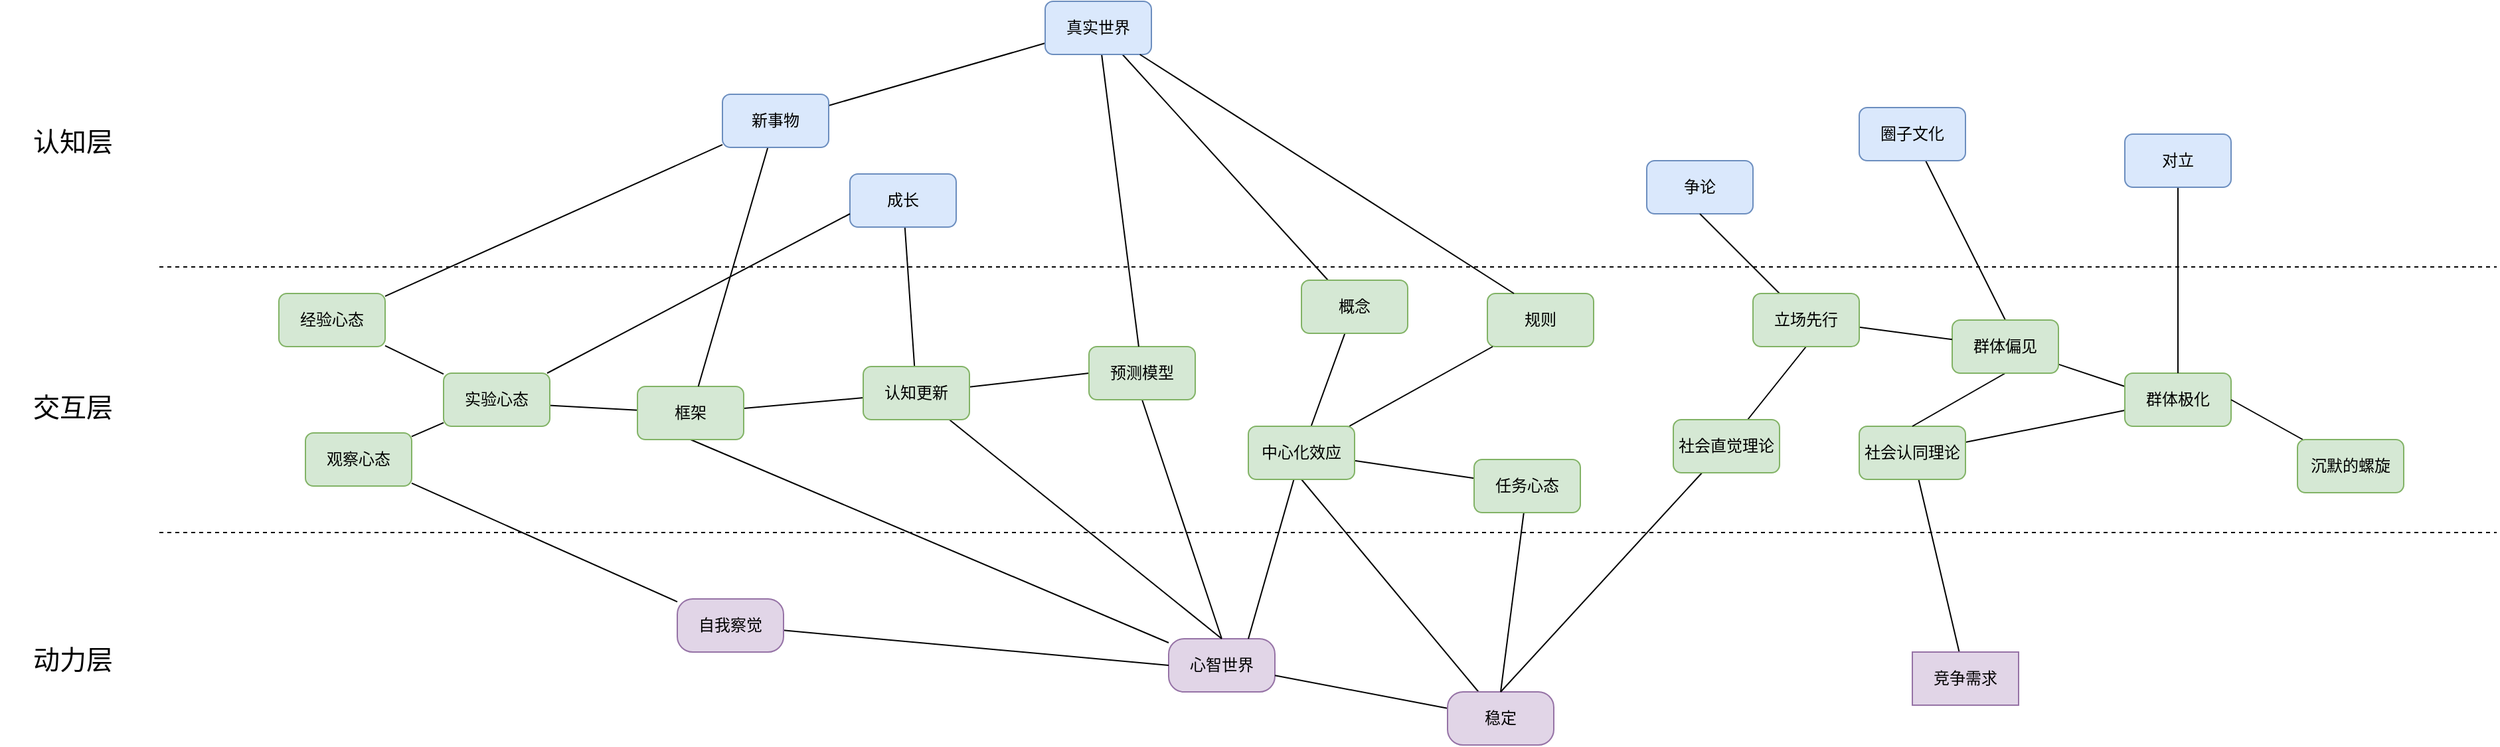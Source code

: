 <mxfile version="24.5.3" type="github">
  <diagram name="第 1 页" id="mk2vvSWg7PKWHR4TqIGU">
    <mxGraphModel dx="1323" dy="692" grid="1" gridSize="10" guides="1" tooltips="1" connect="1" arrows="1" fold="1" page="1" pageScale="1" pageWidth="827" pageHeight="1169" math="0" shadow="0">
      <root>
        <mxCell id="0" />
        <mxCell id="1" parent="0" />
        <mxCell id="l2Wfg2gdX9lSR1tj45w3-1" value="" style="endArrow=none;dashed=1;html=1;rounded=0;" edge="1" parent="1">
          <mxGeometry width="50" height="50" relative="1" as="geometry">
            <mxPoint x="160" y="440" as="sourcePoint" />
            <mxPoint x="1920" y="440" as="targetPoint" />
          </mxGeometry>
        </mxCell>
        <mxCell id="l2Wfg2gdX9lSR1tj45w3-2" value="" style="endArrow=none;dashed=1;html=1;rounded=0;" edge="1" parent="1">
          <mxGeometry width="50" height="50" relative="1" as="geometry">
            <mxPoint x="160" y="640" as="sourcePoint" />
            <mxPoint x="1920" y="640" as="targetPoint" />
          </mxGeometry>
        </mxCell>
        <mxCell id="l2Wfg2gdX9lSR1tj45w3-3" value="认知层" style="text;html=1;strokeColor=none;fillColor=none;align=center;verticalAlign=middle;whiteSpace=wrap;rounded=0;fontSize=20;" vertex="1" parent="1">
          <mxGeometry x="40" y="330" width="110" height="30" as="geometry" />
        </mxCell>
        <mxCell id="l2Wfg2gdX9lSR1tj45w3-4" value="交互层" style="text;html=1;strokeColor=none;fillColor=none;align=center;verticalAlign=middle;whiteSpace=wrap;rounded=0;fontSize=20;" vertex="1" parent="1">
          <mxGeometry x="40" y="530" width="110" height="30" as="geometry" />
        </mxCell>
        <mxCell id="l2Wfg2gdX9lSR1tj45w3-5" value="动力层" style="text;html=1;strokeColor=none;fillColor=none;align=center;verticalAlign=middle;whiteSpace=wrap;rounded=0;fontSize=20;" vertex="1" parent="1">
          <mxGeometry x="40" y="720" width="110" height="30" as="geometry" />
        </mxCell>
        <mxCell id="l2Wfg2gdX9lSR1tj45w3-60" style="rounded=0;orthogonalLoop=1;jettySize=auto;html=1;endArrow=none;endFill=0;" edge="1" parent="1" source="l2Wfg2gdX9lSR1tj45w3-41" target="l2Wfg2gdX9lSR1tj45w3-48">
          <mxGeometry relative="1" as="geometry" />
        </mxCell>
        <mxCell id="l2Wfg2gdX9lSR1tj45w3-41" value="成长" style="rounded=1;whiteSpace=wrap;html=1;fillColor=#dae8fc;strokeColor=#6c8ebf;" vertex="1" parent="1">
          <mxGeometry x="680" y="370" width="80" height="40" as="geometry" />
        </mxCell>
        <mxCell id="l2Wfg2gdX9lSR1tj45w3-65" style="edgeStyle=none;rounded=0;orthogonalLoop=1;jettySize=auto;html=1;entryX=0.5;entryY=1;entryDx=0;entryDy=0;strokeColor=default;align=center;verticalAlign=middle;fontFamily=Helvetica;fontSize=11;fontColor=default;labelBackgroundColor=default;endArrow=none;endFill=0;" edge="1" parent="1" target="l2Wfg2gdX9lSR1tj45w3-64">
          <mxGeometry relative="1" as="geometry">
            <mxPoint x="960" y="720" as="sourcePoint" />
          </mxGeometry>
        </mxCell>
        <mxCell id="l2Wfg2gdX9lSR1tj45w3-82" style="edgeStyle=none;rounded=0;orthogonalLoop=1;jettySize=auto;html=1;entryX=0.5;entryY=1;entryDx=0;entryDy=0;strokeColor=default;align=center;verticalAlign=middle;fontFamily=Helvetica;fontSize=11;fontColor=default;labelBackgroundColor=default;endArrow=none;endFill=0;" edge="1" parent="1" source="l2Wfg2gdX9lSR1tj45w3-46" target="l2Wfg2gdX9lSR1tj45w3-71">
          <mxGeometry relative="1" as="geometry" />
        </mxCell>
        <mxCell id="l2Wfg2gdX9lSR1tj45w3-46" value="心智世界" style="rounded=1;whiteSpace=wrap;html=1;fillColor=#e1d5e7;strokeColor=#9673a6;arcSize=29;" vertex="1" parent="1">
          <mxGeometry x="920" y="720" width="80" height="40" as="geometry" />
        </mxCell>
        <mxCell id="l2Wfg2gdX9lSR1tj45w3-61" style="edgeStyle=none;rounded=0;orthogonalLoop=1;jettySize=auto;html=1;entryX=0.5;entryY=0;entryDx=0;entryDy=0;strokeColor=default;align=center;verticalAlign=middle;fontFamily=Helvetica;fontSize=11;fontColor=default;labelBackgroundColor=default;endArrow=none;endFill=0;" edge="1" parent="1" source="l2Wfg2gdX9lSR1tj45w3-48" target="l2Wfg2gdX9lSR1tj45w3-46">
          <mxGeometry relative="1" as="geometry" />
        </mxCell>
        <mxCell id="l2Wfg2gdX9lSR1tj45w3-95" style="edgeStyle=none;rounded=0;orthogonalLoop=1;jettySize=auto;html=1;entryX=0;entryY=0.5;entryDx=0;entryDy=0;strokeColor=default;align=center;verticalAlign=middle;fontFamily=Helvetica;fontSize=11;fontColor=default;labelBackgroundColor=default;endArrow=none;endFill=0;" edge="1" parent="1" source="l2Wfg2gdX9lSR1tj45w3-48" target="l2Wfg2gdX9lSR1tj45w3-64">
          <mxGeometry relative="1" as="geometry" />
        </mxCell>
        <mxCell id="l2Wfg2gdX9lSR1tj45w3-97" style="edgeStyle=none;rounded=0;orthogonalLoop=1;jettySize=auto;html=1;strokeColor=default;align=center;verticalAlign=middle;fontFamily=Helvetica;fontSize=11;fontColor=default;labelBackgroundColor=default;endArrow=none;endFill=0;" edge="1" parent="1" source="l2Wfg2gdX9lSR1tj45w3-48" target="l2Wfg2gdX9lSR1tj45w3-71">
          <mxGeometry relative="1" as="geometry" />
        </mxCell>
        <mxCell id="l2Wfg2gdX9lSR1tj45w3-48" value="认知更新" style="rounded=1;whiteSpace=wrap;html=1;fillColor=#d5e8d4;strokeColor=#82b366;" vertex="1" parent="1">
          <mxGeometry x="690" y="515" width="80" height="40" as="geometry" />
        </mxCell>
        <mxCell id="l2Wfg2gdX9lSR1tj45w3-63" style="edgeStyle=none;rounded=0;orthogonalLoop=1;jettySize=auto;html=1;strokeColor=default;align=center;verticalAlign=middle;fontFamily=Helvetica;fontSize=11;fontColor=default;labelBackgroundColor=default;endArrow=none;endFill=0;" edge="1" parent="1" source="l2Wfg2gdX9lSR1tj45w3-62" target="l2Wfg2gdX9lSR1tj45w3-46">
          <mxGeometry relative="1" as="geometry" />
        </mxCell>
        <mxCell id="l2Wfg2gdX9lSR1tj45w3-81" style="edgeStyle=none;rounded=0;orthogonalLoop=1;jettySize=auto;html=1;entryX=0.5;entryY=1;entryDx=0;entryDy=0;strokeColor=default;align=center;verticalAlign=middle;fontFamily=Helvetica;fontSize=11;fontColor=default;labelBackgroundColor=default;endArrow=none;endFill=0;" edge="1" parent="1" source="l2Wfg2gdX9lSR1tj45w3-62" target="l2Wfg2gdX9lSR1tj45w3-77">
          <mxGeometry relative="1" as="geometry" />
        </mxCell>
        <mxCell id="l2Wfg2gdX9lSR1tj45w3-62" value="稳定" style="rounded=1;whiteSpace=wrap;html=1;fillColor=#e1d5e7;strokeColor=#9673a6;arcSize=29;" vertex="1" parent="1">
          <mxGeometry x="1130" y="760" width="80" height="40" as="geometry" />
        </mxCell>
        <mxCell id="l2Wfg2gdX9lSR1tj45w3-64" value="预测模型" style="rounded=1;whiteSpace=wrap;html=1;fillColor=#d5e8d4;strokeColor=#82b366;" vertex="1" parent="1">
          <mxGeometry x="860" y="500" width="80" height="40" as="geometry" />
        </mxCell>
        <mxCell id="l2Wfg2gdX9lSR1tj45w3-68" style="edgeStyle=none;rounded=0;orthogonalLoop=1;jettySize=auto;html=1;strokeColor=default;align=center;verticalAlign=middle;fontFamily=Helvetica;fontSize=11;fontColor=default;labelBackgroundColor=default;endArrow=none;endFill=0;" edge="1" parent="1" source="l2Wfg2gdX9lSR1tj45w3-67" target="l2Wfg2gdX9lSR1tj45w3-64">
          <mxGeometry relative="1" as="geometry" />
        </mxCell>
        <mxCell id="l2Wfg2gdX9lSR1tj45w3-75" style="edgeStyle=none;rounded=0;orthogonalLoop=1;jettySize=auto;html=1;entryX=0.25;entryY=0;entryDx=0;entryDy=0;strokeColor=default;align=center;verticalAlign=middle;fontFamily=Helvetica;fontSize=11;fontColor=default;labelBackgroundColor=default;endArrow=none;endFill=0;" edge="1" parent="1" source="l2Wfg2gdX9lSR1tj45w3-67" target="l2Wfg2gdX9lSR1tj45w3-70">
          <mxGeometry relative="1" as="geometry" />
        </mxCell>
        <mxCell id="l2Wfg2gdX9lSR1tj45w3-85" style="edgeStyle=none;rounded=0;orthogonalLoop=1;jettySize=auto;html=1;strokeColor=default;align=center;verticalAlign=middle;fontFamily=Helvetica;fontSize=11;fontColor=default;labelBackgroundColor=default;endArrow=none;endFill=0;" edge="1" parent="1" source="l2Wfg2gdX9lSR1tj45w3-67" target="l2Wfg2gdX9lSR1tj45w3-84">
          <mxGeometry relative="1" as="geometry" />
        </mxCell>
        <mxCell id="l2Wfg2gdX9lSR1tj45w3-67" value="真实世界" style="rounded=1;whiteSpace=wrap;html=1;fillColor=#dae8fc;strokeColor=#6c8ebf;" vertex="1" parent="1">
          <mxGeometry x="827" y="240" width="80" height="40" as="geometry" />
        </mxCell>
        <mxCell id="l2Wfg2gdX9lSR1tj45w3-78" style="edgeStyle=none;rounded=0;orthogonalLoop=1;jettySize=auto;html=1;strokeColor=default;align=center;verticalAlign=middle;fontFamily=Helvetica;fontSize=11;fontColor=default;labelBackgroundColor=default;endArrow=none;endFill=0;" edge="1" parent="1" source="l2Wfg2gdX9lSR1tj45w3-70" target="l2Wfg2gdX9lSR1tj45w3-77">
          <mxGeometry relative="1" as="geometry" />
        </mxCell>
        <mxCell id="l2Wfg2gdX9lSR1tj45w3-70" value="概念" style="rounded=1;whiteSpace=wrap;html=1;fillColor=#d5e8d4;strokeColor=#82b366;" vertex="1" parent="1">
          <mxGeometry x="1020" y="450" width="80" height="40" as="geometry" />
        </mxCell>
        <mxCell id="l2Wfg2gdX9lSR1tj45w3-89" style="edgeStyle=none;rounded=0;orthogonalLoop=1;jettySize=auto;html=1;entryX=0;entryY=0.5;entryDx=0;entryDy=0;strokeColor=default;align=center;verticalAlign=middle;fontFamily=Helvetica;fontSize=11;fontColor=default;labelBackgroundColor=default;endArrow=none;endFill=0;" edge="1" parent="1" source="l2Wfg2gdX9lSR1tj45w3-71" target="l2Wfg2gdX9lSR1tj45w3-88">
          <mxGeometry relative="1" as="geometry" />
        </mxCell>
        <mxCell id="l2Wfg2gdX9lSR1tj45w3-71" value="框架" style="rounded=1;whiteSpace=wrap;html=1;fillColor=#d5e8d4;strokeColor=#82b366;" vertex="1" parent="1">
          <mxGeometry x="520" y="530" width="80" height="40" as="geometry" />
        </mxCell>
        <mxCell id="l2Wfg2gdX9lSR1tj45w3-72" value="规则" style="rounded=1;whiteSpace=wrap;html=1;fillColor=#d5e8d4;strokeColor=#82b366;" vertex="1" parent="1">
          <mxGeometry x="1160" y="460" width="80" height="40" as="geometry" />
        </mxCell>
        <mxCell id="l2Wfg2gdX9lSR1tj45w3-76" style="edgeStyle=none;rounded=0;orthogonalLoop=1;jettySize=auto;html=1;entryX=0.25;entryY=0;entryDx=0;entryDy=0;strokeColor=default;align=center;verticalAlign=middle;fontFamily=Helvetica;fontSize=11;fontColor=default;labelBackgroundColor=default;endArrow=none;endFill=0;" edge="1" parent="1" source="l2Wfg2gdX9lSR1tj45w3-67" target="l2Wfg2gdX9lSR1tj45w3-72">
          <mxGeometry relative="1" as="geometry" />
        </mxCell>
        <mxCell id="l2Wfg2gdX9lSR1tj45w3-79" style="edgeStyle=none;rounded=0;orthogonalLoop=1;jettySize=auto;html=1;strokeColor=default;align=center;verticalAlign=middle;fontFamily=Helvetica;fontSize=11;fontColor=default;labelBackgroundColor=default;endArrow=none;endFill=0;" edge="1" parent="1" source="l2Wfg2gdX9lSR1tj45w3-77" target="l2Wfg2gdX9lSR1tj45w3-72">
          <mxGeometry relative="1" as="geometry" />
        </mxCell>
        <mxCell id="l2Wfg2gdX9lSR1tj45w3-80" style="edgeStyle=none;rounded=0;orthogonalLoop=1;jettySize=auto;html=1;entryX=0.75;entryY=0;entryDx=0;entryDy=0;strokeColor=default;align=center;verticalAlign=middle;fontFamily=Helvetica;fontSize=11;fontColor=default;labelBackgroundColor=default;endArrow=none;endFill=0;" edge="1" parent="1" source="l2Wfg2gdX9lSR1tj45w3-77" target="l2Wfg2gdX9lSR1tj45w3-46">
          <mxGeometry relative="1" as="geometry" />
        </mxCell>
        <mxCell id="l2Wfg2gdX9lSR1tj45w3-92" style="edgeStyle=none;rounded=0;orthogonalLoop=1;jettySize=auto;html=1;strokeColor=default;align=center;verticalAlign=middle;fontFamily=Helvetica;fontSize=11;fontColor=default;labelBackgroundColor=default;endArrow=none;endFill=0;" edge="1" parent="1" source="l2Wfg2gdX9lSR1tj45w3-77" target="l2Wfg2gdX9lSR1tj45w3-90">
          <mxGeometry relative="1" as="geometry" />
        </mxCell>
        <mxCell id="l2Wfg2gdX9lSR1tj45w3-77" value="中心化效应" style="rounded=1;whiteSpace=wrap;html=1;fillColor=#d5e8d4;strokeColor=#82b366;" vertex="1" parent="1">
          <mxGeometry x="980" y="560" width="80" height="40" as="geometry" />
        </mxCell>
        <mxCell id="l2Wfg2gdX9lSR1tj45w3-86" style="edgeStyle=none;rounded=0;orthogonalLoop=1;jettySize=auto;html=1;strokeColor=default;align=center;verticalAlign=middle;fontFamily=Helvetica;fontSize=11;fontColor=default;labelBackgroundColor=default;endArrow=none;endFill=0;" edge="1" parent="1" source="l2Wfg2gdX9lSR1tj45w3-84" target="l2Wfg2gdX9lSR1tj45w3-71">
          <mxGeometry relative="1" as="geometry" />
        </mxCell>
        <mxCell id="l2Wfg2gdX9lSR1tj45w3-84" value="新事物" style="rounded=1;whiteSpace=wrap;html=1;fillColor=#dae8fc;strokeColor=#6c8ebf;" vertex="1" parent="1">
          <mxGeometry x="584" y="310" width="80" height="40" as="geometry" />
        </mxCell>
        <mxCell id="l2Wfg2gdX9lSR1tj45w3-98" style="edgeStyle=none;rounded=0;orthogonalLoop=1;jettySize=auto;html=1;entryX=0;entryY=0.75;entryDx=0;entryDy=0;strokeColor=default;align=center;verticalAlign=middle;fontFamily=Helvetica;fontSize=11;fontColor=default;labelBackgroundColor=default;endArrow=none;endFill=0;" edge="1" parent="1" source="l2Wfg2gdX9lSR1tj45w3-88" target="l2Wfg2gdX9lSR1tj45w3-41">
          <mxGeometry relative="1" as="geometry" />
        </mxCell>
        <mxCell id="l2Wfg2gdX9lSR1tj45w3-88" value="实验心态" style="rounded=1;whiteSpace=wrap;html=1;fillColor=#d5e8d4;strokeColor=#82b366;" vertex="1" parent="1">
          <mxGeometry x="374" y="520" width="80" height="40" as="geometry" />
        </mxCell>
        <mxCell id="l2Wfg2gdX9lSR1tj45w3-91" style="edgeStyle=none;rounded=0;orthogonalLoop=1;jettySize=auto;html=1;entryX=0.5;entryY=0;entryDx=0;entryDy=0;strokeColor=default;align=center;verticalAlign=middle;fontFamily=Helvetica;fontSize=11;fontColor=default;labelBackgroundColor=default;endArrow=none;endFill=0;" edge="1" parent="1" source="l2Wfg2gdX9lSR1tj45w3-90" target="l2Wfg2gdX9lSR1tj45w3-62">
          <mxGeometry relative="1" as="geometry" />
        </mxCell>
        <mxCell id="l2Wfg2gdX9lSR1tj45w3-90" value="任务心态" style="rounded=1;whiteSpace=wrap;html=1;fillColor=#d5e8d4;strokeColor=#82b366;" vertex="1" parent="1">
          <mxGeometry x="1150" y="585" width="80" height="40" as="geometry" />
        </mxCell>
        <mxCell id="l2Wfg2gdX9lSR1tj45w3-100" style="edgeStyle=none;rounded=0;orthogonalLoop=1;jettySize=auto;html=1;entryX=0;entryY=0.5;entryDx=0;entryDy=0;strokeColor=default;align=center;verticalAlign=middle;fontFamily=Helvetica;fontSize=11;fontColor=default;labelBackgroundColor=default;endArrow=none;endFill=0;" edge="1" parent="1" source="l2Wfg2gdX9lSR1tj45w3-99" target="l2Wfg2gdX9lSR1tj45w3-46">
          <mxGeometry relative="1" as="geometry" />
        </mxCell>
        <mxCell id="l2Wfg2gdX9lSR1tj45w3-99" value="自我察觉" style="rounded=1;whiteSpace=wrap;html=1;fillColor=#e1d5e7;strokeColor=#9673a6;arcSize=29;" vertex="1" parent="1">
          <mxGeometry x="550" y="690" width="80" height="40" as="geometry" />
        </mxCell>
        <mxCell id="l2Wfg2gdX9lSR1tj45w3-104" style="edgeStyle=none;rounded=0;orthogonalLoop=1;jettySize=auto;html=1;strokeColor=default;align=center;verticalAlign=middle;fontFamily=Helvetica;fontSize=11;fontColor=default;labelBackgroundColor=default;endArrow=none;endFill=0;" edge="1" parent="1" source="l2Wfg2gdX9lSR1tj45w3-103" target="l2Wfg2gdX9lSR1tj45w3-99">
          <mxGeometry relative="1" as="geometry" />
        </mxCell>
        <mxCell id="l2Wfg2gdX9lSR1tj45w3-108" style="edgeStyle=none;rounded=0;orthogonalLoop=1;jettySize=auto;html=1;strokeColor=default;align=center;verticalAlign=middle;fontFamily=Helvetica;fontSize=11;fontColor=default;labelBackgroundColor=default;endArrow=none;endFill=0;" edge="1" parent="1" source="l2Wfg2gdX9lSR1tj45w3-103" target="l2Wfg2gdX9lSR1tj45w3-88">
          <mxGeometry relative="1" as="geometry" />
        </mxCell>
        <mxCell id="l2Wfg2gdX9lSR1tj45w3-103" value="观察心态" style="rounded=1;whiteSpace=wrap;html=1;fillColor=#d5e8d4;strokeColor=#82b366;" vertex="1" parent="1">
          <mxGeometry x="270" y="565" width="80" height="40" as="geometry" />
        </mxCell>
        <mxCell id="l2Wfg2gdX9lSR1tj45w3-106" style="edgeStyle=none;rounded=0;orthogonalLoop=1;jettySize=auto;html=1;strokeColor=default;align=center;verticalAlign=middle;fontFamily=Helvetica;fontSize=11;fontColor=default;labelBackgroundColor=default;endArrow=none;endFill=0;" edge="1" parent="1" source="l2Wfg2gdX9lSR1tj45w3-105" target="l2Wfg2gdX9lSR1tj45w3-84">
          <mxGeometry relative="1" as="geometry" />
        </mxCell>
        <mxCell id="l2Wfg2gdX9lSR1tj45w3-107" style="edgeStyle=none;rounded=0;orthogonalLoop=1;jettySize=auto;html=1;strokeColor=default;align=center;verticalAlign=middle;fontFamily=Helvetica;fontSize=11;fontColor=default;labelBackgroundColor=default;endArrow=none;endFill=0;" edge="1" parent="1" source="l2Wfg2gdX9lSR1tj45w3-105" target="l2Wfg2gdX9lSR1tj45w3-88">
          <mxGeometry relative="1" as="geometry" />
        </mxCell>
        <mxCell id="l2Wfg2gdX9lSR1tj45w3-105" value="经验心态" style="rounded=1;whiteSpace=wrap;html=1;fillColor=#d5e8d4;strokeColor=#82b366;" vertex="1" parent="1">
          <mxGeometry x="250" y="460" width="80" height="40" as="geometry" />
        </mxCell>
        <mxCell id="l2Wfg2gdX9lSR1tj45w3-109" value="争论" style="rounded=1;whiteSpace=wrap;html=1;fillColor=#dae8fc;strokeColor=#6c8ebf;" vertex="1" parent="1">
          <mxGeometry x="1280" y="360" width="80" height="40" as="geometry" />
        </mxCell>
        <mxCell id="l2Wfg2gdX9lSR1tj45w3-112" style="edgeStyle=none;rounded=0;orthogonalLoop=1;jettySize=auto;html=1;entryX=0.5;entryY=0;entryDx=0;entryDy=0;strokeColor=default;align=center;verticalAlign=middle;fontFamily=Helvetica;fontSize=11;fontColor=default;labelBackgroundColor=default;endArrow=none;endFill=0;" edge="1" parent="1" source="l2Wfg2gdX9lSR1tj45w3-110" target="l2Wfg2gdX9lSR1tj45w3-62">
          <mxGeometry relative="1" as="geometry" />
        </mxCell>
        <mxCell id="l2Wfg2gdX9lSR1tj45w3-125" style="edgeStyle=none;rounded=0;orthogonalLoop=1;jettySize=auto;html=1;entryX=0.5;entryY=1;entryDx=0;entryDy=0;strokeColor=default;align=center;verticalAlign=middle;fontFamily=Helvetica;fontSize=11;fontColor=default;labelBackgroundColor=default;endArrow=none;endFill=0;" edge="1" parent="1" source="l2Wfg2gdX9lSR1tj45w3-110" target="l2Wfg2gdX9lSR1tj45w3-122">
          <mxGeometry relative="1" as="geometry" />
        </mxCell>
        <mxCell id="l2Wfg2gdX9lSR1tj45w3-110" value="社会直觉理论" style="rounded=1;whiteSpace=wrap;html=1;fillColor=#d5e8d4;strokeColor=#82b366;" vertex="1" parent="1">
          <mxGeometry x="1300" y="555" width="80" height="40" as="geometry" />
        </mxCell>
        <mxCell id="l2Wfg2gdX9lSR1tj45w3-117" style="edgeStyle=none;rounded=0;orthogonalLoop=1;jettySize=auto;html=1;strokeColor=default;align=center;verticalAlign=middle;fontFamily=Helvetica;fontSize=11;fontColor=default;labelBackgroundColor=default;endArrow=none;endFill=0;" edge="1" parent="1" source="l2Wfg2gdX9lSR1tj45w3-113" target="l2Wfg2gdX9lSR1tj45w3-115">
          <mxGeometry relative="1" as="geometry" />
        </mxCell>
        <mxCell id="l2Wfg2gdX9lSR1tj45w3-130" style="edgeStyle=none;rounded=0;orthogonalLoop=1;jettySize=auto;html=1;strokeColor=default;align=center;verticalAlign=middle;fontFamily=Helvetica;fontSize=11;fontColor=default;labelBackgroundColor=default;endArrow=none;endFill=0;" edge="1" parent="1" source="l2Wfg2gdX9lSR1tj45w3-113" target="l2Wfg2gdX9lSR1tj45w3-127">
          <mxGeometry relative="1" as="geometry" />
        </mxCell>
        <mxCell id="l2Wfg2gdX9lSR1tj45w3-113" value="社会认同理论" style="rounded=1;whiteSpace=wrap;html=1;fillColor=#d5e8d4;strokeColor=#82b366;" vertex="1" parent="1">
          <mxGeometry x="1440" y="560" width="80" height="40" as="geometry" />
        </mxCell>
        <mxCell id="l2Wfg2gdX9lSR1tj45w3-116" style="edgeStyle=none;rounded=0;orthogonalLoop=1;jettySize=auto;html=1;entryX=0.5;entryY=0;entryDx=0;entryDy=0;strokeColor=default;align=center;verticalAlign=middle;fontFamily=Helvetica;fontSize=11;fontColor=default;labelBackgroundColor=default;endArrow=none;endFill=0;exitX=0.5;exitY=1;exitDx=0;exitDy=0;" edge="1" parent="1" source="l2Wfg2gdX9lSR1tj45w3-120" target="l2Wfg2gdX9lSR1tj45w3-113">
          <mxGeometry relative="1" as="geometry">
            <mxPoint x="1535.385" y="515" as="sourcePoint" />
          </mxGeometry>
        </mxCell>
        <mxCell id="l2Wfg2gdX9lSR1tj45w3-115" value="竞争需求" style="rounded=1;whiteSpace=wrap;html=1;fillColor=#e1d5e7;strokeColor=#9673a6;arcSize=0;" vertex="1" parent="1">
          <mxGeometry x="1480" y="730" width="80" height="40" as="geometry" />
        </mxCell>
        <mxCell id="l2Wfg2gdX9lSR1tj45w3-121" style="edgeStyle=none;rounded=0;orthogonalLoop=1;jettySize=auto;html=1;entryX=0.5;entryY=0;entryDx=0;entryDy=0;strokeColor=default;align=center;verticalAlign=middle;fontFamily=Helvetica;fontSize=11;fontColor=default;labelBackgroundColor=default;endArrow=none;endFill=0;" edge="1" parent="1" source="l2Wfg2gdX9lSR1tj45w3-119" target="l2Wfg2gdX9lSR1tj45w3-120">
          <mxGeometry relative="1" as="geometry" />
        </mxCell>
        <mxCell id="l2Wfg2gdX9lSR1tj45w3-119" value="圈子文化" style="rounded=1;whiteSpace=wrap;html=1;fillColor=#dae8fc;strokeColor=#6c8ebf;" vertex="1" parent="1">
          <mxGeometry x="1440" y="320" width="80" height="40" as="geometry" />
        </mxCell>
        <mxCell id="l2Wfg2gdX9lSR1tj45w3-131" style="edgeStyle=none;rounded=0;orthogonalLoop=1;jettySize=auto;html=1;entryX=0;entryY=0.25;entryDx=0;entryDy=0;strokeColor=default;align=center;verticalAlign=middle;fontFamily=Helvetica;fontSize=11;fontColor=default;labelBackgroundColor=default;endArrow=none;endFill=0;" edge="1" parent="1" source="l2Wfg2gdX9lSR1tj45w3-120" target="l2Wfg2gdX9lSR1tj45w3-127">
          <mxGeometry relative="1" as="geometry" />
        </mxCell>
        <mxCell id="l2Wfg2gdX9lSR1tj45w3-120" value="群体偏见" style="rounded=1;whiteSpace=wrap;html=1;fillColor=#d5e8d4;strokeColor=#82b366;" vertex="1" parent="1">
          <mxGeometry x="1510" y="480" width="80" height="40" as="geometry" />
        </mxCell>
        <mxCell id="l2Wfg2gdX9lSR1tj45w3-126" style="edgeStyle=none;rounded=0;orthogonalLoop=1;jettySize=auto;html=1;entryX=0.5;entryY=1;entryDx=0;entryDy=0;strokeColor=default;align=center;verticalAlign=middle;fontFamily=Helvetica;fontSize=11;fontColor=default;labelBackgroundColor=default;endArrow=none;endFill=0;" edge="1" parent="1" source="l2Wfg2gdX9lSR1tj45w3-122" target="l2Wfg2gdX9lSR1tj45w3-109">
          <mxGeometry relative="1" as="geometry" />
        </mxCell>
        <mxCell id="l2Wfg2gdX9lSR1tj45w3-136" style="edgeStyle=none;rounded=0;orthogonalLoop=1;jettySize=auto;html=1;strokeColor=default;align=center;verticalAlign=middle;fontFamily=Helvetica;fontSize=11;fontColor=default;labelBackgroundColor=default;endArrow=none;endFill=0;" edge="1" parent="1" source="l2Wfg2gdX9lSR1tj45w3-122" target="l2Wfg2gdX9lSR1tj45w3-120">
          <mxGeometry relative="1" as="geometry" />
        </mxCell>
        <mxCell id="l2Wfg2gdX9lSR1tj45w3-122" value="立场先行" style="rounded=1;whiteSpace=wrap;html=1;fillColor=#d5e8d4;strokeColor=#82b366;" vertex="1" parent="1">
          <mxGeometry x="1360" y="460" width="80" height="40" as="geometry" />
        </mxCell>
        <mxCell id="l2Wfg2gdX9lSR1tj45w3-127" value="群体极化" style="rounded=1;whiteSpace=wrap;html=1;fillColor=#d5e8d4;strokeColor=#82b366;" vertex="1" parent="1">
          <mxGeometry x="1640" y="520" width="80" height="40" as="geometry" />
        </mxCell>
        <mxCell id="l2Wfg2gdX9lSR1tj45w3-129" style="edgeStyle=none;rounded=0;orthogonalLoop=1;jettySize=auto;html=1;entryX=0.5;entryY=0;entryDx=0;entryDy=0;strokeColor=default;align=center;verticalAlign=middle;fontFamily=Helvetica;fontSize=11;fontColor=default;labelBackgroundColor=default;endArrow=none;endFill=0;" edge="1" parent="1" source="l2Wfg2gdX9lSR1tj45w3-128" target="l2Wfg2gdX9lSR1tj45w3-127">
          <mxGeometry relative="1" as="geometry" />
        </mxCell>
        <mxCell id="l2Wfg2gdX9lSR1tj45w3-128" value="对立" style="rounded=1;whiteSpace=wrap;html=1;fillColor=#dae8fc;strokeColor=#6c8ebf;" vertex="1" parent="1">
          <mxGeometry x="1640" y="340" width="80" height="40" as="geometry" />
        </mxCell>
        <mxCell id="l2Wfg2gdX9lSR1tj45w3-135" style="edgeStyle=none;rounded=0;orthogonalLoop=1;jettySize=auto;html=1;entryX=1;entryY=0.5;entryDx=0;entryDy=0;strokeColor=default;align=center;verticalAlign=middle;fontFamily=Helvetica;fontSize=11;fontColor=default;labelBackgroundColor=default;endArrow=none;endFill=0;" edge="1" parent="1" source="l2Wfg2gdX9lSR1tj45w3-134" target="l2Wfg2gdX9lSR1tj45w3-127">
          <mxGeometry relative="1" as="geometry" />
        </mxCell>
        <mxCell id="l2Wfg2gdX9lSR1tj45w3-134" value="沉默的螺旋" style="rounded=1;whiteSpace=wrap;html=1;fillColor=#d5e8d4;strokeColor=#82b366;" vertex="1" parent="1">
          <mxGeometry x="1770" y="570" width="80" height="40" as="geometry" />
        </mxCell>
      </root>
    </mxGraphModel>
  </diagram>
</mxfile>
